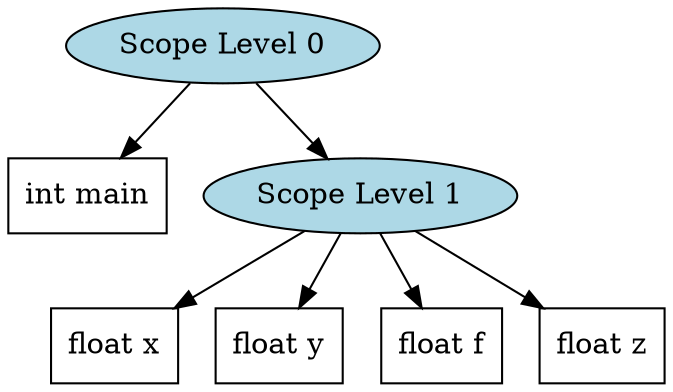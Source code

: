 digraph SymbolTable {
  node1 [label="Scope Level 0", style=filled, fillcolor=lightblue];
  node1 -> node1_main [color=black];
  node1_main [label="int main", shape=box, style=filled, fillcolor=white];
  node2 [label="Scope Level 1", style=filled, fillcolor=lightblue];
  node1 -> node2;
  node2 -> node2_x [color=black];
  node2_x [label="float x", shape=box, style=filled, fillcolor=white];
  node2 -> node2_y [color=black];
  node2_y [label="float y", shape=box, style=filled, fillcolor=white];
  node2 -> node2_f [color=black];
  node2_f [label="float f", shape=box, style=filled, fillcolor=white];
  node2 -> node2_z [color=black];
  node2_z [label="float z", shape=box, style=filled, fillcolor=white];
}

